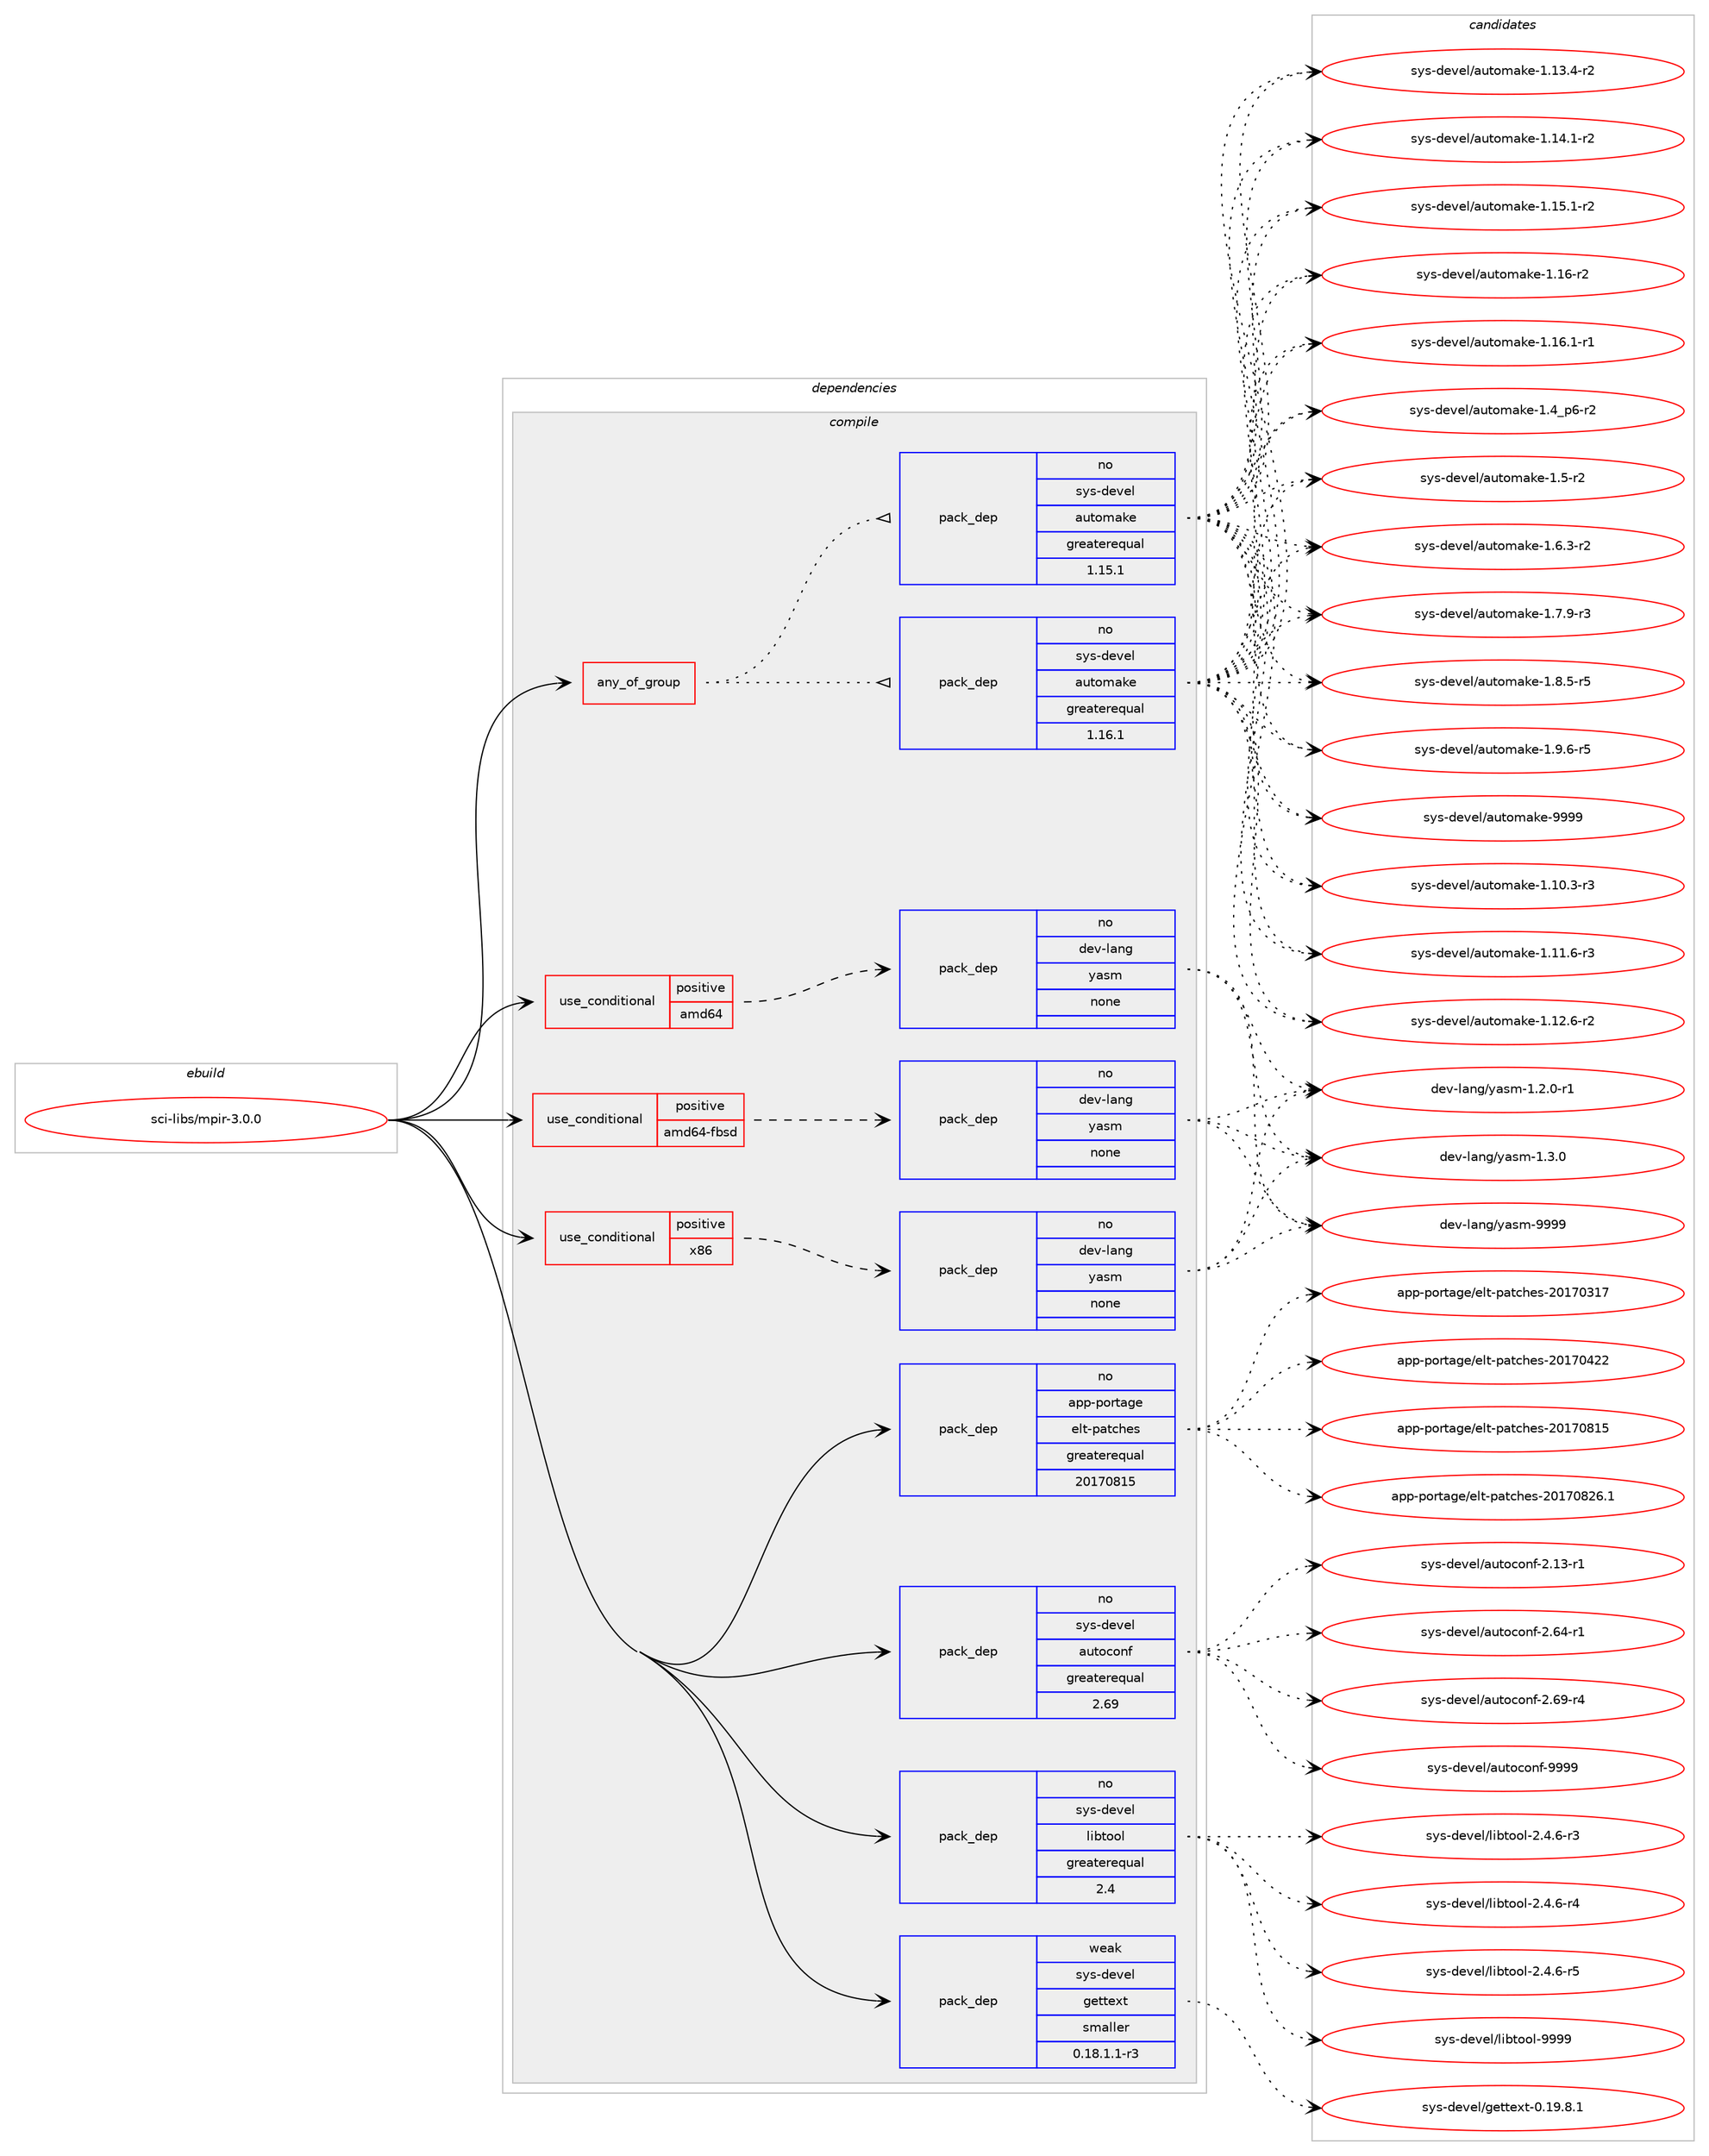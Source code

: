 digraph prolog {

# *************
# Graph options
# *************

newrank=true;
concentrate=true;
compound=true;
graph [rankdir=LR,fontname=Helvetica,fontsize=10,ranksep=1.5];#, ranksep=2.5, nodesep=0.2];
edge  [arrowhead=vee];
node  [fontname=Helvetica,fontsize=10];

# **********
# The ebuild
# **********

subgraph cluster_leftcol {
color=gray;
rank=same;
label=<<i>ebuild</i>>;
id [label="sci-libs/mpir-3.0.0", color=red, width=4, href="../sci-libs/mpir-3.0.0.svg"];
}

# ****************
# The dependencies
# ****************

subgraph cluster_midcol {
color=gray;
label=<<i>dependencies</i>>;
subgraph cluster_compile {
fillcolor="#eeeeee";
style=filled;
label=<<i>compile</i>>;
subgraph any26946 {
dependency1695190 [label=<<TABLE BORDER="0" CELLBORDER="1" CELLSPACING="0" CELLPADDING="4"><TR><TD CELLPADDING="10">any_of_group</TD></TR></TABLE>>, shape=none, color=red];subgraph pack1213553 {
dependency1695191 [label=<<TABLE BORDER="0" CELLBORDER="1" CELLSPACING="0" CELLPADDING="4" WIDTH="220"><TR><TD ROWSPAN="6" CELLPADDING="30">pack_dep</TD></TR><TR><TD WIDTH="110">no</TD></TR><TR><TD>sys-devel</TD></TR><TR><TD>automake</TD></TR><TR><TD>greaterequal</TD></TR><TR><TD>1.16.1</TD></TR></TABLE>>, shape=none, color=blue];
}
dependency1695190:e -> dependency1695191:w [weight=20,style="dotted",arrowhead="oinv"];
subgraph pack1213554 {
dependency1695192 [label=<<TABLE BORDER="0" CELLBORDER="1" CELLSPACING="0" CELLPADDING="4" WIDTH="220"><TR><TD ROWSPAN="6" CELLPADDING="30">pack_dep</TD></TR><TR><TD WIDTH="110">no</TD></TR><TR><TD>sys-devel</TD></TR><TR><TD>automake</TD></TR><TR><TD>greaterequal</TD></TR><TR><TD>1.15.1</TD></TR></TABLE>>, shape=none, color=blue];
}
dependency1695190:e -> dependency1695192:w [weight=20,style="dotted",arrowhead="oinv"];
}
id:e -> dependency1695190:w [weight=20,style="solid",arrowhead="vee"];
subgraph cond453839 {
dependency1695193 [label=<<TABLE BORDER="0" CELLBORDER="1" CELLSPACING="0" CELLPADDING="4"><TR><TD ROWSPAN="3" CELLPADDING="10">use_conditional</TD></TR><TR><TD>positive</TD></TR><TR><TD>amd64</TD></TR></TABLE>>, shape=none, color=red];
subgraph pack1213555 {
dependency1695194 [label=<<TABLE BORDER="0" CELLBORDER="1" CELLSPACING="0" CELLPADDING="4" WIDTH="220"><TR><TD ROWSPAN="6" CELLPADDING="30">pack_dep</TD></TR><TR><TD WIDTH="110">no</TD></TR><TR><TD>dev-lang</TD></TR><TR><TD>yasm</TD></TR><TR><TD>none</TD></TR><TR><TD></TD></TR></TABLE>>, shape=none, color=blue];
}
dependency1695193:e -> dependency1695194:w [weight=20,style="dashed",arrowhead="vee"];
}
id:e -> dependency1695193:w [weight=20,style="solid",arrowhead="vee"];
subgraph cond453840 {
dependency1695195 [label=<<TABLE BORDER="0" CELLBORDER="1" CELLSPACING="0" CELLPADDING="4"><TR><TD ROWSPAN="3" CELLPADDING="10">use_conditional</TD></TR><TR><TD>positive</TD></TR><TR><TD>amd64-fbsd</TD></TR></TABLE>>, shape=none, color=red];
subgraph pack1213556 {
dependency1695196 [label=<<TABLE BORDER="0" CELLBORDER="1" CELLSPACING="0" CELLPADDING="4" WIDTH="220"><TR><TD ROWSPAN="6" CELLPADDING="30">pack_dep</TD></TR><TR><TD WIDTH="110">no</TD></TR><TR><TD>dev-lang</TD></TR><TR><TD>yasm</TD></TR><TR><TD>none</TD></TR><TR><TD></TD></TR></TABLE>>, shape=none, color=blue];
}
dependency1695195:e -> dependency1695196:w [weight=20,style="dashed",arrowhead="vee"];
}
id:e -> dependency1695195:w [weight=20,style="solid",arrowhead="vee"];
subgraph cond453841 {
dependency1695197 [label=<<TABLE BORDER="0" CELLBORDER="1" CELLSPACING="0" CELLPADDING="4"><TR><TD ROWSPAN="3" CELLPADDING="10">use_conditional</TD></TR><TR><TD>positive</TD></TR><TR><TD>x86</TD></TR></TABLE>>, shape=none, color=red];
subgraph pack1213557 {
dependency1695198 [label=<<TABLE BORDER="0" CELLBORDER="1" CELLSPACING="0" CELLPADDING="4" WIDTH="220"><TR><TD ROWSPAN="6" CELLPADDING="30">pack_dep</TD></TR><TR><TD WIDTH="110">no</TD></TR><TR><TD>dev-lang</TD></TR><TR><TD>yasm</TD></TR><TR><TD>none</TD></TR><TR><TD></TD></TR></TABLE>>, shape=none, color=blue];
}
dependency1695197:e -> dependency1695198:w [weight=20,style="dashed",arrowhead="vee"];
}
id:e -> dependency1695197:w [weight=20,style="solid",arrowhead="vee"];
subgraph pack1213558 {
dependency1695199 [label=<<TABLE BORDER="0" CELLBORDER="1" CELLSPACING="0" CELLPADDING="4" WIDTH="220"><TR><TD ROWSPAN="6" CELLPADDING="30">pack_dep</TD></TR><TR><TD WIDTH="110">no</TD></TR><TR><TD>app-portage</TD></TR><TR><TD>elt-patches</TD></TR><TR><TD>greaterequal</TD></TR><TR><TD>20170815</TD></TR></TABLE>>, shape=none, color=blue];
}
id:e -> dependency1695199:w [weight=20,style="solid",arrowhead="vee"];
subgraph pack1213559 {
dependency1695200 [label=<<TABLE BORDER="0" CELLBORDER="1" CELLSPACING="0" CELLPADDING="4" WIDTH="220"><TR><TD ROWSPAN="6" CELLPADDING="30">pack_dep</TD></TR><TR><TD WIDTH="110">no</TD></TR><TR><TD>sys-devel</TD></TR><TR><TD>autoconf</TD></TR><TR><TD>greaterequal</TD></TR><TR><TD>2.69</TD></TR></TABLE>>, shape=none, color=blue];
}
id:e -> dependency1695200:w [weight=20,style="solid",arrowhead="vee"];
subgraph pack1213560 {
dependency1695201 [label=<<TABLE BORDER="0" CELLBORDER="1" CELLSPACING="0" CELLPADDING="4" WIDTH="220"><TR><TD ROWSPAN="6" CELLPADDING="30">pack_dep</TD></TR><TR><TD WIDTH="110">no</TD></TR><TR><TD>sys-devel</TD></TR><TR><TD>libtool</TD></TR><TR><TD>greaterequal</TD></TR><TR><TD>2.4</TD></TR></TABLE>>, shape=none, color=blue];
}
id:e -> dependency1695201:w [weight=20,style="solid",arrowhead="vee"];
subgraph pack1213561 {
dependency1695202 [label=<<TABLE BORDER="0" CELLBORDER="1" CELLSPACING="0" CELLPADDING="4" WIDTH="220"><TR><TD ROWSPAN="6" CELLPADDING="30">pack_dep</TD></TR><TR><TD WIDTH="110">weak</TD></TR><TR><TD>sys-devel</TD></TR><TR><TD>gettext</TD></TR><TR><TD>smaller</TD></TR><TR><TD>0.18.1.1-r3</TD></TR></TABLE>>, shape=none, color=blue];
}
id:e -> dependency1695202:w [weight=20,style="solid",arrowhead="vee"];
}
subgraph cluster_compileandrun {
fillcolor="#eeeeee";
style=filled;
label=<<i>compile and run</i>>;
}
subgraph cluster_run {
fillcolor="#eeeeee";
style=filled;
label=<<i>run</i>>;
}
}

# **************
# The candidates
# **************

subgraph cluster_choices {
rank=same;
color=gray;
label=<<i>candidates</i>>;

subgraph choice1213553 {
color=black;
nodesep=1;
choice11512111545100101118101108479711711611110997107101454946494846514511451 [label="sys-devel/automake-1.10.3-r3", color=red, width=4,href="../sys-devel/automake-1.10.3-r3.svg"];
choice11512111545100101118101108479711711611110997107101454946494946544511451 [label="sys-devel/automake-1.11.6-r3", color=red, width=4,href="../sys-devel/automake-1.11.6-r3.svg"];
choice11512111545100101118101108479711711611110997107101454946495046544511450 [label="sys-devel/automake-1.12.6-r2", color=red, width=4,href="../sys-devel/automake-1.12.6-r2.svg"];
choice11512111545100101118101108479711711611110997107101454946495146524511450 [label="sys-devel/automake-1.13.4-r2", color=red, width=4,href="../sys-devel/automake-1.13.4-r2.svg"];
choice11512111545100101118101108479711711611110997107101454946495246494511450 [label="sys-devel/automake-1.14.1-r2", color=red, width=4,href="../sys-devel/automake-1.14.1-r2.svg"];
choice11512111545100101118101108479711711611110997107101454946495346494511450 [label="sys-devel/automake-1.15.1-r2", color=red, width=4,href="../sys-devel/automake-1.15.1-r2.svg"];
choice1151211154510010111810110847971171161111099710710145494649544511450 [label="sys-devel/automake-1.16-r2", color=red, width=4,href="../sys-devel/automake-1.16-r2.svg"];
choice11512111545100101118101108479711711611110997107101454946495446494511449 [label="sys-devel/automake-1.16.1-r1", color=red, width=4,href="../sys-devel/automake-1.16.1-r1.svg"];
choice115121115451001011181011084797117116111109971071014549465295112544511450 [label="sys-devel/automake-1.4_p6-r2", color=red, width=4,href="../sys-devel/automake-1.4_p6-r2.svg"];
choice11512111545100101118101108479711711611110997107101454946534511450 [label="sys-devel/automake-1.5-r2", color=red, width=4,href="../sys-devel/automake-1.5-r2.svg"];
choice115121115451001011181011084797117116111109971071014549465446514511450 [label="sys-devel/automake-1.6.3-r2", color=red, width=4,href="../sys-devel/automake-1.6.3-r2.svg"];
choice115121115451001011181011084797117116111109971071014549465546574511451 [label="sys-devel/automake-1.7.9-r3", color=red, width=4,href="../sys-devel/automake-1.7.9-r3.svg"];
choice115121115451001011181011084797117116111109971071014549465646534511453 [label="sys-devel/automake-1.8.5-r5", color=red, width=4,href="../sys-devel/automake-1.8.5-r5.svg"];
choice115121115451001011181011084797117116111109971071014549465746544511453 [label="sys-devel/automake-1.9.6-r5", color=red, width=4,href="../sys-devel/automake-1.9.6-r5.svg"];
choice115121115451001011181011084797117116111109971071014557575757 [label="sys-devel/automake-9999", color=red, width=4,href="../sys-devel/automake-9999.svg"];
dependency1695191:e -> choice11512111545100101118101108479711711611110997107101454946494846514511451:w [style=dotted,weight="100"];
dependency1695191:e -> choice11512111545100101118101108479711711611110997107101454946494946544511451:w [style=dotted,weight="100"];
dependency1695191:e -> choice11512111545100101118101108479711711611110997107101454946495046544511450:w [style=dotted,weight="100"];
dependency1695191:e -> choice11512111545100101118101108479711711611110997107101454946495146524511450:w [style=dotted,weight="100"];
dependency1695191:e -> choice11512111545100101118101108479711711611110997107101454946495246494511450:w [style=dotted,weight="100"];
dependency1695191:e -> choice11512111545100101118101108479711711611110997107101454946495346494511450:w [style=dotted,weight="100"];
dependency1695191:e -> choice1151211154510010111810110847971171161111099710710145494649544511450:w [style=dotted,weight="100"];
dependency1695191:e -> choice11512111545100101118101108479711711611110997107101454946495446494511449:w [style=dotted,weight="100"];
dependency1695191:e -> choice115121115451001011181011084797117116111109971071014549465295112544511450:w [style=dotted,weight="100"];
dependency1695191:e -> choice11512111545100101118101108479711711611110997107101454946534511450:w [style=dotted,weight="100"];
dependency1695191:e -> choice115121115451001011181011084797117116111109971071014549465446514511450:w [style=dotted,weight="100"];
dependency1695191:e -> choice115121115451001011181011084797117116111109971071014549465546574511451:w [style=dotted,weight="100"];
dependency1695191:e -> choice115121115451001011181011084797117116111109971071014549465646534511453:w [style=dotted,weight="100"];
dependency1695191:e -> choice115121115451001011181011084797117116111109971071014549465746544511453:w [style=dotted,weight="100"];
dependency1695191:e -> choice115121115451001011181011084797117116111109971071014557575757:w [style=dotted,weight="100"];
}
subgraph choice1213554 {
color=black;
nodesep=1;
choice11512111545100101118101108479711711611110997107101454946494846514511451 [label="sys-devel/automake-1.10.3-r3", color=red, width=4,href="../sys-devel/automake-1.10.3-r3.svg"];
choice11512111545100101118101108479711711611110997107101454946494946544511451 [label="sys-devel/automake-1.11.6-r3", color=red, width=4,href="../sys-devel/automake-1.11.6-r3.svg"];
choice11512111545100101118101108479711711611110997107101454946495046544511450 [label="sys-devel/automake-1.12.6-r2", color=red, width=4,href="../sys-devel/automake-1.12.6-r2.svg"];
choice11512111545100101118101108479711711611110997107101454946495146524511450 [label="sys-devel/automake-1.13.4-r2", color=red, width=4,href="../sys-devel/automake-1.13.4-r2.svg"];
choice11512111545100101118101108479711711611110997107101454946495246494511450 [label="sys-devel/automake-1.14.1-r2", color=red, width=4,href="../sys-devel/automake-1.14.1-r2.svg"];
choice11512111545100101118101108479711711611110997107101454946495346494511450 [label="sys-devel/automake-1.15.1-r2", color=red, width=4,href="../sys-devel/automake-1.15.1-r2.svg"];
choice1151211154510010111810110847971171161111099710710145494649544511450 [label="sys-devel/automake-1.16-r2", color=red, width=4,href="../sys-devel/automake-1.16-r2.svg"];
choice11512111545100101118101108479711711611110997107101454946495446494511449 [label="sys-devel/automake-1.16.1-r1", color=red, width=4,href="../sys-devel/automake-1.16.1-r1.svg"];
choice115121115451001011181011084797117116111109971071014549465295112544511450 [label="sys-devel/automake-1.4_p6-r2", color=red, width=4,href="../sys-devel/automake-1.4_p6-r2.svg"];
choice11512111545100101118101108479711711611110997107101454946534511450 [label="sys-devel/automake-1.5-r2", color=red, width=4,href="../sys-devel/automake-1.5-r2.svg"];
choice115121115451001011181011084797117116111109971071014549465446514511450 [label="sys-devel/automake-1.6.3-r2", color=red, width=4,href="../sys-devel/automake-1.6.3-r2.svg"];
choice115121115451001011181011084797117116111109971071014549465546574511451 [label="sys-devel/automake-1.7.9-r3", color=red, width=4,href="../sys-devel/automake-1.7.9-r3.svg"];
choice115121115451001011181011084797117116111109971071014549465646534511453 [label="sys-devel/automake-1.8.5-r5", color=red, width=4,href="../sys-devel/automake-1.8.5-r5.svg"];
choice115121115451001011181011084797117116111109971071014549465746544511453 [label="sys-devel/automake-1.9.6-r5", color=red, width=4,href="../sys-devel/automake-1.9.6-r5.svg"];
choice115121115451001011181011084797117116111109971071014557575757 [label="sys-devel/automake-9999", color=red, width=4,href="../sys-devel/automake-9999.svg"];
dependency1695192:e -> choice11512111545100101118101108479711711611110997107101454946494846514511451:w [style=dotted,weight="100"];
dependency1695192:e -> choice11512111545100101118101108479711711611110997107101454946494946544511451:w [style=dotted,weight="100"];
dependency1695192:e -> choice11512111545100101118101108479711711611110997107101454946495046544511450:w [style=dotted,weight="100"];
dependency1695192:e -> choice11512111545100101118101108479711711611110997107101454946495146524511450:w [style=dotted,weight="100"];
dependency1695192:e -> choice11512111545100101118101108479711711611110997107101454946495246494511450:w [style=dotted,weight="100"];
dependency1695192:e -> choice11512111545100101118101108479711711611110997107101454946495346494511450:w [style=dotted,weight="100"];
dependency1695192:e -> choice1151211154510010111810110847971171161111099710710145494649544511450:w [style=dotted,weight="100"];
dependency1695192:e -> choice11512111545100101118101108479711711611110997107101454946495446494511449:w [style=dotted,weight="100"];
dependency1695192:e -> choice115121115451001011181011084797117116111109971071014549465295112544511450:w [style=dotted,weight="100"];
dependency1695192:e -> choice11512111545100101118101108479711711611110997107101454946534511450:w [style=dotted,weight="100"];
dependency1695192:e -> choice115121115451001011181011084797117116111109971071014549465446514511450:w [style=dotted,weight="100"];
dependency1695192:e -> choice115121115451001011181011084797117116111109971071014549465546574511451:w [style=dotted,weight="100"];
dependency1695192:e -> choice115121115451001011181011084797117116111109971071014549465646534511453:w [style=dotted,weight="100"];
dependency1695192:e -> choice115121115451001011181011084797117116111109971071014549465746544511453:w [style=dotted,weight="100"];
dependency1695192:e -> choice115121115451001011181011084797117116111109971071014557575757:w [style=dotted,weight="100"];
}
subgraph choice1213555 {
color=black;
nodesep=1;
choice100101118451089711010347121971151094549465046484511449 [label="dev-lang/yasm-1.2.0-r1", color=red, width=4,href="../dev-lang/yasm-1.2.0-r1.svg"];
choice10010111845108971101034712197115109454946514648 [label="dev-lang/yasm-1.3.0", color=red, width=4,href="../dev-lang/yasm-1.3.0.svg"];
choice100101118451089711010347121971151094557575757 [label="dev-lang/yasm-9999", color=red, width=4,href="../dev-lang/yasm-9999.svg"];
dependency1695194:e -> choice100101118451089711010347121971151094549465046484511449:w [style=dotted,weight="100"];
dependency1695194:e -> choice10010111845108971101034712197115109454946514648:w [style=dotted,weight="100"];
dependency1695194:e -> choice100101118451089711010347121971151094557575757:w [style=dotted,weight="100"];
}
subgraph choice1213556 {
color=black;
nodesep=1;
choice100101118451089711010347121971151094549465046484511449 [label="dev-lang/yasm-1.2.0-r1", color=red, width=4,href="../dev-lang/yasm-1.2.0-r1.svg"];
choice10010111845108971101034712197115109454946514648 [label="dev-lang/yasm-1.3.0", color=red, width=4,href="../dev-lang/yasm-1.3.0.svg"];
choice100101118451089711010347121971151094557575757 [label="dev-lang/yasm-9999", color=red, width=4,href="../dev-lang/yasm-9999.svg"];
dependency1695196:e -> choice100101118451089711010347121971151094549465046484511449:w [style=dotted,weight="100"];
dependency1695196:e -> choice10010111845108971101034712197115109454946514648:w [style=dotted,weight="100"];
dependency1695196:e -> choice100101118451089711010347121971151094557575757:w [style=dotted,weight="100"];
}
subgraph choice1213557 {
color=black;
nodesep=1;
choice100101118451089711010347121971151094549465046484511449 [label="dev-lang/yasm-1.2.0-r1", color=red, width=4,href="../dev-lang/yasm-1.2.0-r1.svg"];
choice10010111845108971101034712197115109454946514648 [label="dev-lang/yasm-1.3.0", color=red, width=4,href="../dev-lang/yasm-1.3.0.svg"];
choice100101118451089711010347121971151094557575757 [label="dev-lang/yasm-9999", color=red, width=4,href="../dev-lang/yasm-9999.svg"];
dependency1695198:e -> choice100101118451089711010347121971151094549465046484511449:w [style=dotted,weight="100"];
dependency1695198:e -> choice10010111845108971101034712197115109454946514648:w [style=dotted,weight="100"];
dependency1695198:e -> choice100101118451089711010347121971151094557575757:w [style=dotted,weight="100"];
}
subgraph choice1213558 {
color=black;
nodesep=1;
choice97112112451121111141169710310147101108116451129711699104101115455048495548514955 [label="app-portage/elt-patches-20170317", color=red, width=4,href="../app-portage/elt-patches-20170317.svg"];
choice97112112451121111141169710310147101108116451129711699104101115455048495548525050 [label="app-portage/elt-patches-20170422", color=red, width=4,href="../app-portage/elt-patches-20170422.svg"];
choice97112112451121111141169710310147101108116451129711699104101115455048495548564953 [label="app-portage/elt-patches-20170815", color=red, width=4,href="../app-portage/elt-patches-20170815.svg"];
choice971121124511211111411697103101471011081164511297116991041011154550484955485650544649 [label="app-portage/elt-patches-20170826.1", color=red, width=4,href="../app-portage/elt-patches-20170826.1.svg"];
dependency1695199:e -> choice97112112451121111141169710310147101108116451129711699104101115455048495548514955:w [style=dotted,weight="100"];
dependency1695199:e -> choice97112112451121111141169710310147101108116451129711699104101115455048495548525050:w [style=dotted,weight="100"];
dependency1695199:e -> choice97112112451121111141169710310147101108116451129711699104101115455048495548564953:w [style=dotted,weight="100"];
dependency1695199:e -> choice971121124511211111411697103101471011081164511297116991041011154550484955485650544649:w [style=dotted,weight="100"];
}
subgraph choice1213559 {
color=black;
nodesep=1;
choice1151211154510010111810110847971171161119911111010245504649514511449 [label="sys-devel/autoconf-2.13-r1", color=red, width=4,href="../sys-devel/autoconf-2.13-r1.svg"];
choice1151211154510010111810110847971171161119911111010245504654524511449 [label="sys-devel/autoconf-2.64-r1", color=red, width=4,href="../sys-devel/autoconf-2.64-r1.svg"];
choice1151211154510010111810110847971171161119911111010245504654574511452 [label="sys-devel/autoconf-2.69-r4", color=red, width=4,href="../sys-devel/autoconf-2.69-r4.svg"];
choice115121115451001011181011084797117116111991111101024557575757 [label="sys-devel/autoconf-9999", color=red, width=4,href="../sys-devel/autoconf-9999.svg"];
dependency1695200:e -> choice1151211154510010111810110847971171161119911111010245504649514511449:w [style=dotted,weight="100"];
dependency1695200:e -> choice1151211154510010111810110847971171161119911111010245504654524511449:w [style=dotted,weight="100"];
dependency1695200:e -> choice1151211154510010111810110847971171161119911111010245504654574511452:w [style=dotted,weight="100"];
dependency1695200:e -> choice115121115451001011181011084797117116111991111101024557575757:w [style=dotted,weight="100"];
}
subgraph choice1213560 {
color=black;
nodesep=1;
choice1151211154510010111810110847108105981161111111084550465246544511451 [label="sys-devel/libtool-2.4.6-r3", color=red, width=4,href="../sys-devel/libtool-2.4.6-r3.svg"];
choice1151211154510010111810110847108105981161111111084550465246544511452 [label="sys-devel/libtool-2.4.6-r4", color=red, width=4,href="../sys-devel/libtool-2.4.6-r4.svg"];
choice1151211154510010111810110847108105981161111111084550465246544511453 [label="sys-devel/libtool-2.4.6-r5", color=red, width=4,href="../sys-devel/libtool-2.4.6-r5.svg"];
choice1151211154510010111810110847108105981161111111084557575757 [label="sys-devel/libtool-9999", color=red, width=4,href="../sys-devel/libtool-9999.svg"];
dependency1695201:e -> choice1151211154510010111810110847108105981161111111084550465246544511451:w [style=dotted,weight="100"];
dependency1695201:e -> choice1151211154510010111810110847108105981161111111084550465246544511452:w [style=dotted,weight="100"];
dependency1695201:e -> choice1151211154510010111810110847108105981161111111084550465246544511453:w [style=dotted,weight="100"];
dependency1695201:e -> choice1151211154510010111810110847108105981161111111084557575757:w [style=dotted,weight="100"];
}
subgraph choice1213561 {
color=black;
nodesep=1;
choice1151211154510010111810110847103101116116101120116454846495746564649 [label="sys-devel/gettext-0.19.8.1", color=red, width=4,href="../sys-devel/gettext-0.19.8.1.svg"];
dependency1695202:e -> choice1151211154510010111810110847103101116116101120116454846495746564649:w [style=dotted,weight="100"];
}
}

}
